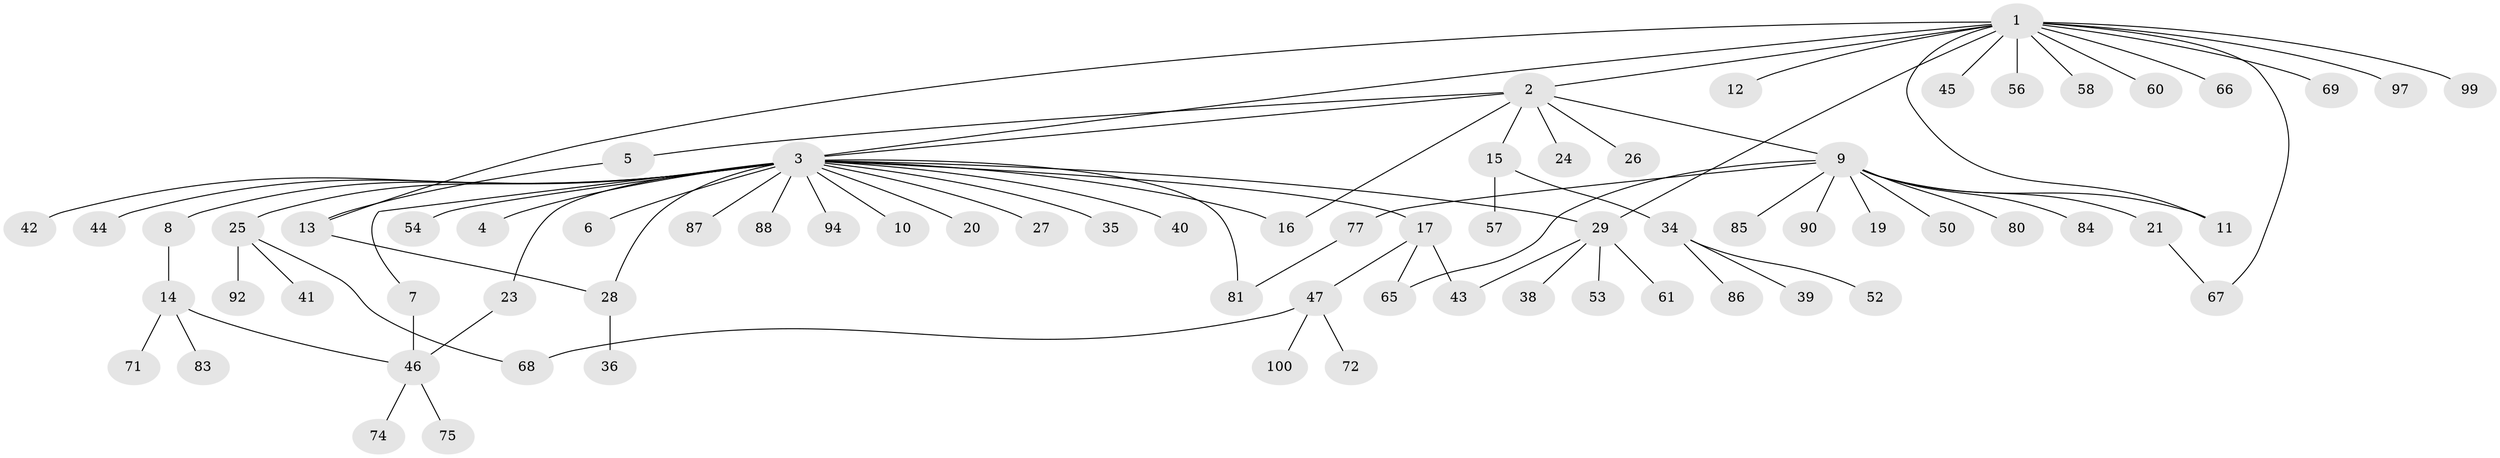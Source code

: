 // original degree distribution, {16: 0.01, 7: 0.01, 25: 0.01, 1: 0.56, 3: 0.06, 2: 0.23, 9: 0.01, 4: 0.09, 6: 0.01, 5: 0.01}
// Generated by graph-tools (version 1.1) at 2025/11/02/21/25 10:11:08]
// undirected, 73 vertices, 85 edges
graph export_dot {
graph [start="1"]
  node [color=gray90,style=filled];
  1 [super="+37"];
  2 [super="+22"];
  3 [super="+48"];
  4;
  5 [super="+63"];
  6 [super="+59"];
  7;
  8 [super="+91"];
  9 [super="+18"];
  10;
  11;
  12;
  13 [super="+30"];
  14 [super="+32"];
  15 [super="+62"];
  16;
  17;
  19;
  20 [super="+33"];
  21 [super="+55"];
  23;
  24;
  25 [super="+31"];
  26 [super="+64"];
  27;
  28 [super="+95"];
  29;
  34 [super="+76"];
  35;
  36;
  38 [super="+89"];
  39;
  40;
  41 [super="+70"];
  42;
  43 [super="+51"];
  44;
  45;
  46 [super="+49"];
  47 [super="+96"];
  50;
  52;
  53 [super="+93"];
  54;
  56;
  57;
  58 [super="+73"];
  60;
  61;
  65 [super="+78"];
  66;
  67 [super="+98"];
  68 [super="+79"];
  69;
  71;
  72;
  74;
  75;
  77;
  80;
  81 [super="+82"];
  83;
  84;
  85;
  86;
  87;
  88;
  90;
  92;
  94;
  97;
  99;
  100;
  1 -- 2;
  1 -- 3;
  1 -- 11;
  1 -- 12;
  1 -- 13;
  1 -- 29;
  1 -- 45;
  1 -- 56;
  1 -- 58;
  1 -- 60;
  1 -- 66;
  1 -- 67;
  1 -- 69;
  1 -- 97;
  1 -- 99;
  2 -- 3;
  2 -- 5;
  2 -- 9;
  2 -- 15;
  2 -- 24;
  2 -- 16;
  2 -- 26;
  3 -- 4;
  3 -- 6;
  3 -- 7;
  3 -- 8;
  3 -- 10;
  3 -- 16;
  3 -- 17;
  3 -- 20;
  3 -- 23;
  3 -- 25;
  3 -- 27;
  3 -- 28;
  3 -- 29;
  3 -- 35;
  3 -- 40;
  3 -- 42;
  3 -- 44;
  3 -- 54;
  3 -- 81;
  3 -- 87;
  3 -- 88;
  3 -- 94;
  5 -- 13;
  7 -- 46;
  8 -- 14;
  9 -- 19;
  9 -- 21;
  9 -- 50;
  9 -- 80;
  9 -- 84;
  9 -- 85;
  9 -- 65;
  9 -- 90;
  9 -- 11;
  9 -- 77;
  13 -- 28;
  14 -- 46;
  14 -- 83;
  14 -- 71;
  15 -- 34;
  15 -- 57;
  17 -- 43;
  17 -- 47;
  17 -- 65;
  21 -- 67;
  23 -- 46;
  25 -- 68;
  25 -- 92;
  25 -- 41;
  28 -- 36;
  29 -- 38;
  29 -- 43;
  29 -- 53;
  29 -- 61;
  34 -- 39;
  34 -- 52;
  34 -- 86;
  46 -- 74;
  46 -- 75;
  47 -- 72;
  47 -- 100;
  47 -- 68;
  77 -- 81;
}
